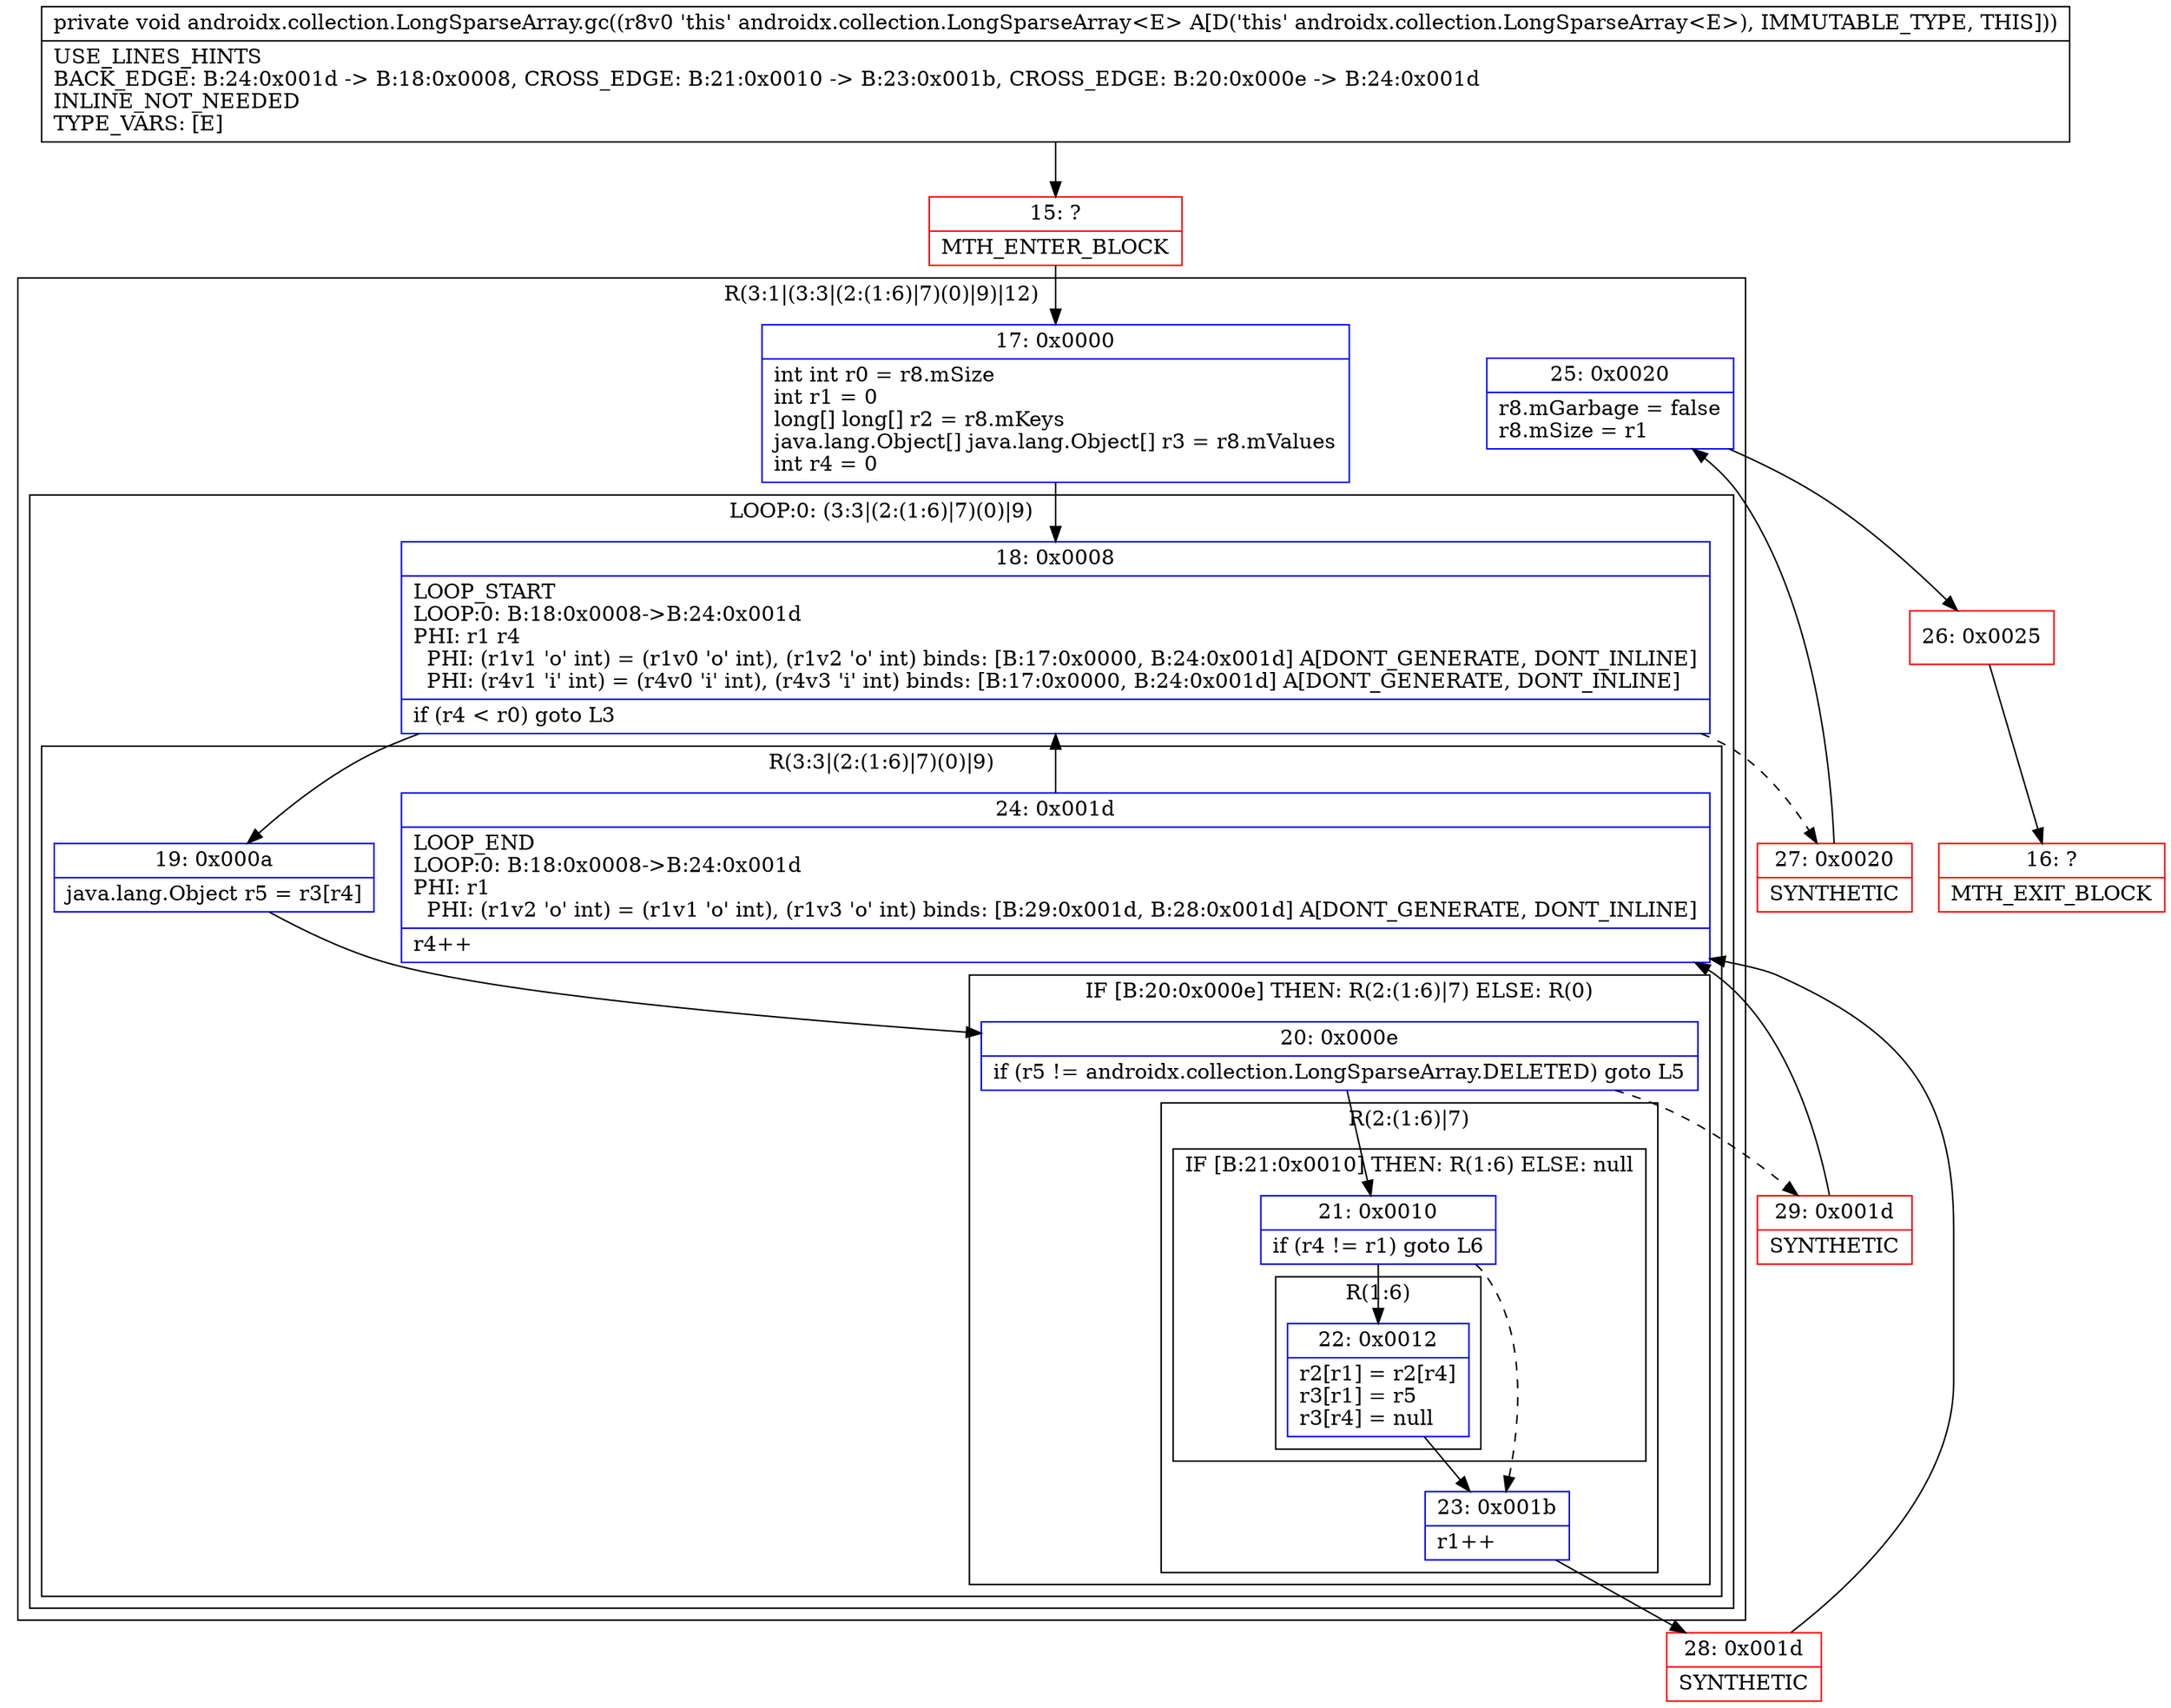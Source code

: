 digraph "CFG forandroidx.collection.LongSparseArray.gc()V" {
subgraph cluster_Region_962524057 {
label = "R(3:1|(3:3|(2:(1:6)|7)(0)|9)|12)";
node [shape=record,color=blue];
Node_17 [shape=record,label="{17\:\ 0x0000|int int r0 = r8.mSize\lint r1 = 0\llong[] long[] r2 = r8.mKeys\ljava.lang.Object[] java.lang.Object[] r3 = r8.mValues\lint r4 = 0\l}"];
subgraph cluster_LoopRegion_2046243396 {
label = "LOOP:0: (3:3|(2:(1:6)|7)(0)|9)";
node [shape=record,color=blue];
Node_18 [shape=record,label="{18\:\ 0x0008|LOOP_START\lLOOP:0: B:18:0x0008\-\>B:24:0x001d\lPHI: r1 r4 \l  PHI: (r1v1 'o' int) = (r1v0 'o' int), (r1v2 'o' int) binds: [B:17:0x0000, B:24:0x001d] A[DONT_GENERATE, DONT_INLINE]\l  PHI: (r4v1 'i' int) = (r4v0 'i' int), (r4v3 'i' int) binds: [B:17:0x0000, B:24:0x001d] A[DONT_GENERATE, DONT_INLINE]\l|if (r4 \< r0) goto L3\l}"];
subgraph cluster_Region_863454498 {
label = "R(3:3|(2:(1:6)|7)(0)|9)";
node [shape=record,color=blue];
Node_19 [shape=record,label="{19\:\ 0x000a|java.lang.Object r5 = r3[r4]\l}"];
subgraph cluster_IfRegion_2068092032 {
label = "IF [B:20:0x000e] THEN: R(2:(1:6)|7) ELSE: R(0)";
node [shape=record,color=blue];
Node_20 [shape=record,label="{20\:\ 0x000e|if (r5 != androidx.collection.LongSparseArray.DELETED) goto L5\l}"];
subgraph cluster_Region_160971888 {
label = "R(2:(1:6)|7)";
node [shape=record,color=blue];
subgraph cluster_IfRegion_1029624343 {
label = "IF [B:21:0x0010] THEN: R(1:6) ELSE: null";
node [shape=record,color=blue];
Node_21 [shape=record,label="{21\:\ 0x0010|if (r4 != r1) goto L6\l}"];
subgraph cluster_Region_1934765086 {
label = "R(1:6)";
node [shape=record,color=blue];
Node_22 [shape=record,label="{22\:\ 0x0012|r2[r1] = r2[r4]\lr3[r1] = r5\lr3[r4] = null\l}"];
}
}
Node_23 [shape=record,label="{23\:\ 0x001b|r1++\l}"];
}
subgraph cluster_Region_667841101 {
label = "R(0)";
node [shape=record,color=blue];
}
}
Node_24 [shape=record,label="{24\:\ 0x001d|LOOP_END\lLOOP:0: B:18:0x0008\-\>B:24:0x001d\lPHI: r1 \l  PHI: (r1v2 'o' int) = (r1v1 'o' int), (r1v3 'o' int) binds: [B:29:0x001d, B:28:0x001d] A[DONT_GENERATE, DONT_INLINE]\l|r4++\l}"];
}
}
Node_25 [shape=record,label="{25\:\ 0x0020|r8.mGarbage = false\lr8.mSize = r1\l}"];
}
Node_15 [shape=record,color=red,label="{15\:\ ?|MTH_ENTER_BLOCK\l}"];
Node_28 [shape=record,color=red,label="{28\:\ 0x001d|SYNTHETIC\l}"];
Node_29 [shape=record,color=red,label="{29\:\ 0x001d|SYNTHETIC\l}"];
Node_27 [shape=record,color=red,label="{27\:\ 0x0020|SYNTHETIC\l}"];
Node_26 [shape=record,color=red,label="{26\:\ 0x0025}"];
Node_16 [shape=record,color=red,label="{16\:\ ?|MTH_EXIT_BLOCK\l}"];
MethodNode[shape=record,label="{private void androidx.collection.LongSparseArray.gc((r8v0 'this' androidx.collection.LongSparseArray\<E\> A[D('this' androidx.collection.LongSparseArray\<E\>), IMMUTABLE_TYPE, THIS]))  | USE_LINES_HINTS\lBACK_EDGE: B:24:0x001d \-\> B:18:0x0008, CROSS_EDGE: B:21:0x0010 \-\> B:23:0x001b, CROSS_EDGE: B:20:0x000e \-\> B:24:0x001d\lINLINE_NOT_NEEDED\lTYPE_VARS: [E]\l}"];
MethodNode -> Node_15;Node_17 -> Node_18;
Node_18 -> Node_19;
Node_18 -> Node_27[style=dashed];
Node_19 -> Node_20;
Node_20 -> Node_21;
Node_20 -> Node_29[style=dashed];
Node_21 -> Node_22;
Node_21 -> Node_23[style=dashed];
Node_22 -> Node_23;
Node_23 -> Node_28;
Node_24 -> Node_18;
Node_25 -> Node_26;
Node_15 -> Node_17;
Node_28 -> Node_24;
Node_29 -> Node_24;
Node_27 -> Node_25;
Node_26 -> Node_16;
}


